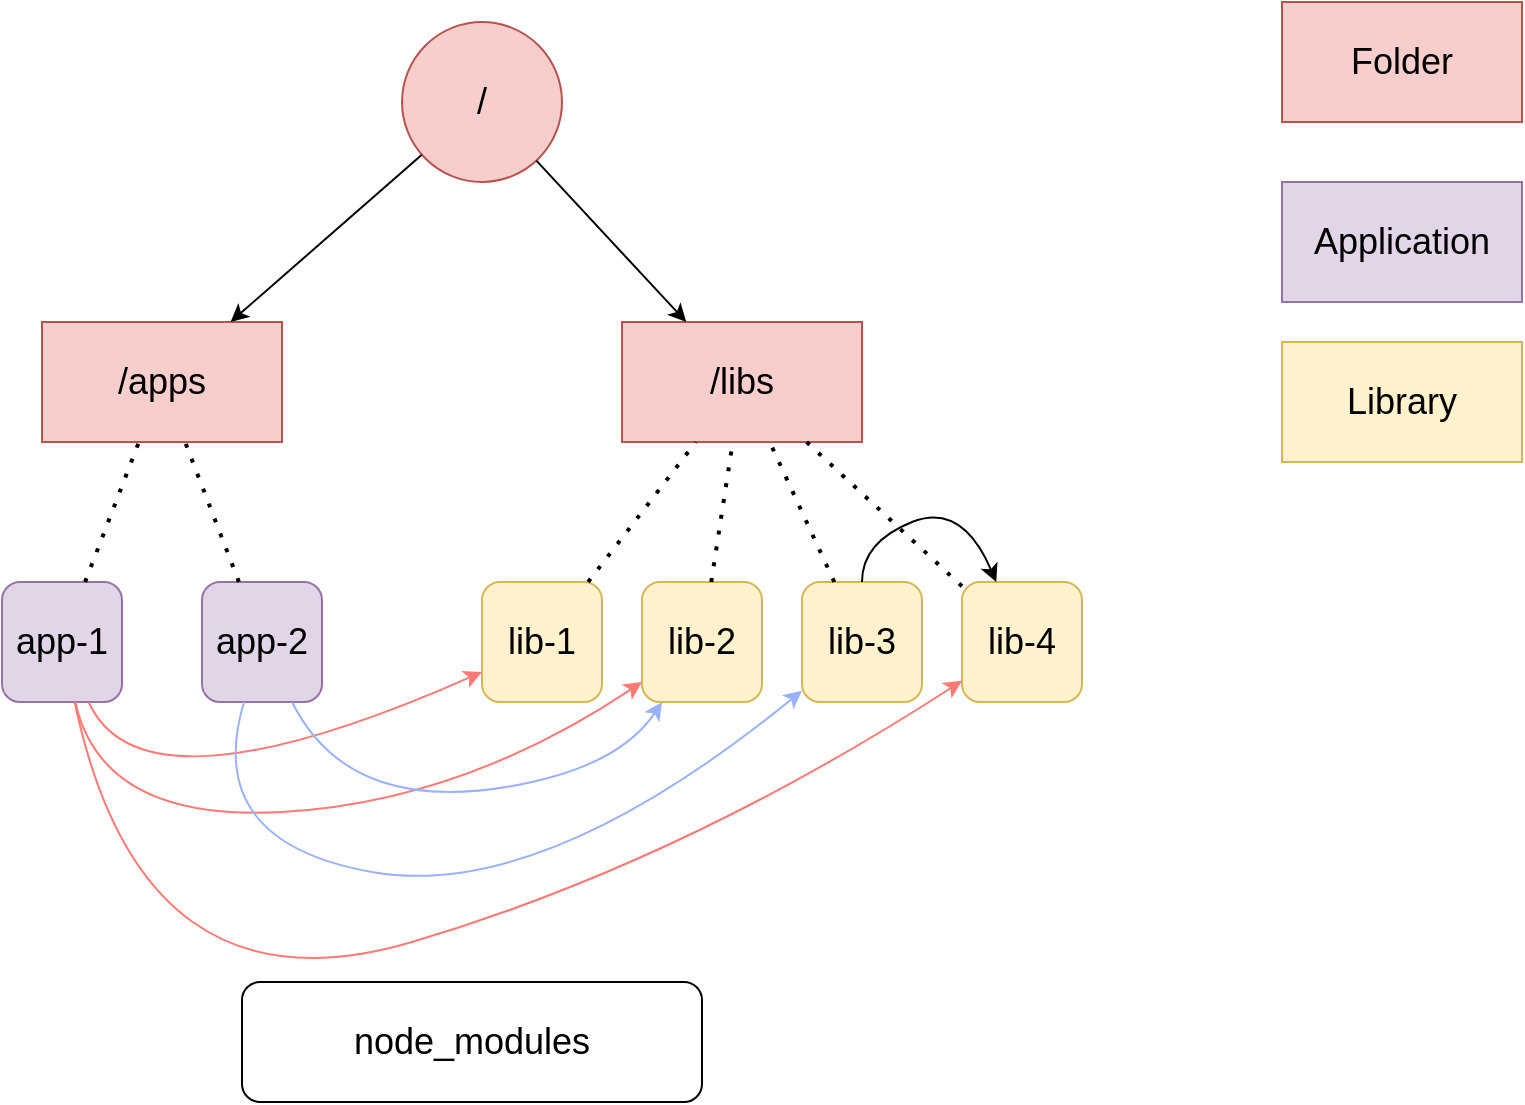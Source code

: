 <mxfile version="20.5.3" type="github">
  <diagram id="prtHgNgQTEPvFCAcTncT" name="Page-1">
    <mxGraphModel dx="946" dy="565" grid="1" gridSize="10" guides="1" tooltips="1" connect="1" arrows="1" fold="1" page="1" pageScale="1" pageWidth="827" pageHeight="1169" math="0" shadow="0">
      <root>
        <mxCell id="0" />
        <mxCell id="1" parent="0" />
        <mxCell id="lrYOXXNQL4ouZOacPgD7-1" value="&lt;font style=&quot;font-size: 18px;&quot;&gt;/&lt;/font&gt;" style="ellipse;whiteSpace=wrap;html=1;aspect=fixed;fillColor=#f8cecc;strokeColor=#b85450;" parent="1" vertex="1">
          <mxGeometry x="240" y="20" width="80" height="80" as="geometry" />
        </mxCell>
        <mxCell id="lrYOXXNQL4ouZOacPgD7-2" value="/apps" style="rounded=0;whiteSpace=wrap;html=1;fontSize=18;fillColor=#f8cecc;strokeColor=#b85450;" parent="1" vertex="1">
          <mxGeometry x="60" y="170" width="120" height="60" as="geometry" />
        </mxCell>
        <mxCell id="lrYOXXNQL4ouZOacPgD7-3" value="/libs" style="rounded=0;whiteSpace=wrap;html=1;fontSize=18;fillColor=#f8cecc;strokeColor=#b85450;" parent="1" vertex="1">
          <mxGeometry x="350" y="170" width="120" height="60" as="geometry" />
        </mxCell>
        <mxCell id="lrYOXXNQL4ouZOacPgD7-4" value="" style="endArrow=classic;html=1;rounded=0;fontSize=18;" parent="1" source="lrYOXXNQL4ouZOacPgD7-1" target="lrYOXXNQL4ouZOacPgD7-2" edge="1">
          <mxGeometry width="50" height="50" relative="1" as="geometry">
            <mxPoint x="430" y="280" as="sourcePoint" />
            <mxPoint x="480" y="230" as="targetPoint" />
          </mxGeometry>
        </mxCell>
        <mxCell id="lrYOXXNQL4ouZOacPgD7-5" value="" style="endArrow=classic;html=1;rounded=0;fontSize=18;" parent="1" source="lrYOXXNQL4ouZOacPgD7-1" target="lrYOXXNQL4ouZOacPgD7-3" edge="1">
          <mxGeometry width="50" height="50" relative="1" as="geometry">
            <mxPoint x="430" y="280" as="sourcePoint" />
            <mxPoint x="480" y="230" as="targetPoint" />
          </mxGeometry>
        </mxCell>
        <mxCell id="lrYOXXNQL4ouZOacPgD7-6" value="Folder" style="rounded=0;whiteSpace=wrap;html=1;fontSize=18;fillColor=#f8cecc;strokeColor=#b85450;" parent="1" vertex="1">
          <mxGeometry x="680" y="10" width="120" height="60" as="geometry" />
        </mxCell>
        <mxCell id="lrYOXXNQL4ouZOacPgD7-7" value="Application" style="rounded=0;whiteSpace=wrap;html=1;fontSize=18;fillColor=#e1d5e7;strokeColor=#9673a6;" parent="1" vertex="1">
          <mxGeometry x="680" y="100" width="120" height="60" as="geometry" />
        </mxCell>
        <mxCell id="lrYOXXNQL4ouZOacPgD7-8" value="Library" style="rounded=0;whiteSpace=wrap;html=1;fontSize=18;fillColor=#fff2cc;strokeColor=#d6b656;" parent="1" vertex="1">
          <mxGeometry x="680" y="180" width="120" height="60" as="geometry" />
        </mxCell>
        <mxCell id="lrYOXXNQL4ouZOacPgD7-12" value="app-1" style="rounded=1;whiteSpace=wrap;html=1;fontSize=18;fillColor=#e1d5e7;strokeColor=#9673a6;" parent="1" vertex="1">
          <mxGeometry x="40" y="300" width="60" height="60" as="geometry" />
        </mxCell>
        <mxCell id="lrYOXXNQL4ouZOacPgD7-13" value="app-2" style="rounded=1;whiteSpace=wrap;html=1;fontSize=18;fillColor=#e1d5e7;strokeColor=#9673a6;" parent="1" vertex="1">
          <mxGeometry x="140" y="300" width="60" height="60" as="geometry" />
        </mxCell>
        <mxCell id="lrYOXXNQL4ouZOacPgD7-14" value="lib-1" style="rounded=1;whiteSpace=wrap;html=1;fontSize=18;fillColor=#fff2cc;strokeColor=#d6b656;" parent="1" vertex="1">
          <mxGeometry x="280" y="300" width="60" height="60" as="geometry" />
        </mxCell>
        <mxCell id="lrYOXXNQL4ouZOacPgD7-15" value="lib-2" style="rounded=1;whiteSpace=wrap;html=1;fontSize=18;fillColor=#fff2cc;strokeColor=#d6b656;" parent="1" vertex="1">
          <mxGeometry x="360" y="300" width="60" height="60" as="geometry" />
        </mxCell>
        <mxCell id="lrYOXXNQL4ouZOacPgD7-16" value="lib-3" style="rounded=1;whiteSpace=wrap;html=1;fontSize=18;fillColor=#fff2cc;strokeColor=#d6b656;" parent="1" vertex="1">
          <mxGeometry x="440" y="300" width="60" height="60" as="geometry" />
        </mxCell>
        <mxCell id="lrYOXXNQL4ouZOacPgD7-17" value="lib-4" style="rounded=1;whiteSpace=wrap;html=1;fontSize=18;fillColor=#fff2cc;strokeColor=#d6b656;" parent="1" vertex="1">
          <mxGeometry x="520" y="300" width="60" height="60" as="geometry" />
        </mxCell>
        <mxCell id="lrYOXXNQL4ouZOacPgD7-20" value="" style="endArrow=none;dashed=1;html=1;dashPattern=1 3;strokeWidth=2;rounded=0;fontSize=18;" parent="1" source="lrYOXXNQL4ouZOacPgD7-12" target="lrYOXXNQL4ouZOacPgD7-2" edge="1">
          <mxGeometry width="50" height="50" relative="1" as="geometry">
            <mxPoint x="360" y="350" as="sourcePoint" />
            <mxPoint x="410" y="300" as="targetPoint" />
          </mxGeometry>
        </mxCell>
        <mxCell id="lrYOXXNQL4ouZOacPgD7-22" value="" style="endArrow=none;dashed=1;html=1;dashPattern=1 3;strokeWidth=2;rounded=0;fontSize=18;" parent="1" source="lrYOXXNQL4ouZOacPgD7-13" target="lrYOXXNQL4ouZOacPgD7-2" edge="1">
          <mxGeometry width="50" height="50" relative="1" as="geometry">
            <mxPoint x="91.538" y="310" as="sourcePoint" />
            <mxPoint x="118.462" y="240" as="targetPoint" />
          </mxGeometry>
        </mxCell>
        <mxCell id="lrYOXXNQL4ouZOacPgD7-23" value="" style="endArrow=none;dashed=1;html=1;dashPattern=1 3;strokeWidth=2;rounded=0;fontSize=18;" parent="1" source="lrYOXXNQL4ouZOacPgD7-14" target="lrYOXXNQL4ouZOacPgD7-3" edge="1">
          <mxGeometry width="50" height="50" relative="1" as="geometry">
            <mxPoint x="101.538" y="320" as="sourcePoint" />
            <mxPoint x="128.462" y="250" as="targetPoint" />
          </mxGeometry>
        </mxCell>
        <mxCell id="lrYOXXNQL4ouZOacPgD7-24" value="" style="endArrow=none;dashed=1;html=1;dashPattern=1 3;strokeWidth=2;rounded=0;fontSize=18;" parent="1" source="lrYOXXNQL4ouZOacPgD7-15" target="lrYOXXNQL4ouZOacPgD7-3" edge="1">
          <mxGeometry width="50" height="50" relative="1" as="geometry">
            <mxPoint x="111.538" y="330" as="sourcePoint" />
            <mxPoint x="138.462" y="260" as="targetPoint" />
          </mxGeometry>
        </mxCell>
        <mxCell id="lrYOXXNQL4ouZOacPgD7-25" value="" style="endArrow=none;dashed=1;html=1;dashPattern=1 3;strokeWidth=2;rounded=0;fontSize=18;" parent="1" source="lrYOXXNQL4ouZOacPgD7-16" target="lrYOXXNQL4ouZOacPgD7-3" edge="1">
          <mxGeometry width="50" height="50" relative="1" as="geometry">
            <mxPoint x="121.538" y="340" as="sourcePoint" />
            <mxPoint x="148.462" y="270" as="targetPoint" />
          </mxGeometry>
        </mxCell>
        <mxCell id="lrYOXXNQL4ouZOacPgD7-26" value="" style="endArrow=none;dashed=1;html=1;dashPattern=1 3;strokeWidth=2;rounded=0;fontSize=18;" parent="1" source="lrYOXXNQL4ouZOacPgD7-17" target="lrYOXXNQL4ouZOacPgD7-3" edge="1">
          <mxGeometry width="50" height="50" relative="1" as="geometry">
            <mxPoint x="131.538" y="350" as="sourcePoint" />
            <mxPoint x="158.462" y="280" as="targetPoint" />
          </mxGeometry>
        </mxCell>
        <mxCell id="lrYOXXNQL4ouZOacPgD7-27" value="" style="curved=1;endArrow=classic;html=1;rounded=0;fontSize=18;strokeColor=#FF7A75;entryX=0;entryY=0.75;entryDx=0;entryDy=0;" parent="1" source="lrYOXXNQL4ouZOacPgD7-12" target="lrYOXXNQL4ouZOacPgD7-14" edge="1">
          <mxGeometry width="50" height="50" relative="1" as="geometry">
            <mxPoint x="310" y="510" as="sourcePoint" />
            <mxPoint x="360" y="460" as="targetPoint" />
            <Array as="points">
              <mxPoint x="110" y="420" />
            </Array>
          </mxGeometry>
        </mxCell>
        <mxCell id="lrYOXXNQL4ouZOacPgD7-30" value="" style="curved=1;endArrow=classic;html=1;rounded=0;fontSize=18;strokeColor=#FF7A75;" parent="1" source="lrYOXXNQL4ouZOacPgD7-12" target="lrYOXXNQL4ouZOacPgD7-15" edge="1">
          <mxGeometry width="50" height="50" relative="1" as="geometry">
            <mxPoint x="310" y="510" as="sourcePoint" />
            <mxPoint x="360" y="460" as="targetPoint" />
            <Array as="points">
              <mxPoint x="90" y="420" />
              <mxPoint x="270" y="410" />
            </Array>
          </mxGeometry>
        </mxCell>
        <mxCell id="lrYOXXNQL4ouZOacPgD7-31" value="" style="curved=1;endArrow=classic;html=1;rounded=0;fontSize=18;strokeColor=#FF7A75;" parent="1" source="lrYOXXNQL4ouZOacPgD7-12" target="lrYOXXNQL4ouZOacPgD7-17" edge="1">
          <mxGeometry width="50" height="50" relative="1" as="geometry">
            <mxPoint x="310" y="510" as="sourcePoint" />
            <mxPoint x="360" y="460" as="targetPoint" />
            <Array as="points">
              <mxPoint x="110" y="520" />
              <mxPoint x="380" y="440" />
            </Array>
          </mxGeometry>
        </mxCell>
        <mxCell id="lrYOXXNQL4ouZOacPgD7-32" value="" style="curved=1;endArrow=classic;html=1;rounded=0;fontSize=18;strokeColor=#99B1FF;" parent="1" source="lrYOXXNQL4ouZOacPgD7-13" target="lrYOXXNQL4ouZOacPgD7-15" edge="1">
          <mxGeometry width="50" height="50" relative="1" as="geometry">
            <mxPoint x="310" y="510" as="sourcePoint" />
            <mxPoint x="360" y="460" as="targetPoint" />
            <Array as="points">
              <mxPoint x="200" y="390" />
              <mxPoint x="260" y="410" />
              <mxPoint x="350" y="390" />
            </Array>
          </mxGeometry>
        </mxCell>
        <mxCell id="lrYOXXNQL4ouZOacPgD7-33" value="" style="curved=1;endArrow=classic;html=1;rounded=0;fontSize=18;strokeColor=#99B1FF;" parent="1" source="lrYOXXNQL4ouZOacPgD7-13" target="lrYOXXNQL4ouZOacPgD7-16" edge="1">
          <mxGeometry width="50" height="50" relative="1" as="geometry">
            <mxPoint x="310" y="510" as="sourcePoint" />
            <mxPoint x="360" y="460" as="targetPoint" />
            <Array as="points">
              <mxPoint x="140" y="430" />
              <mxPoint x="310" y="460" />
            </Array>
          </mxGeometry>
        </mxCell>
        <mxCell id="sKPNFvrrKaiEt2b9BDuo-1" value="&lt;font style=&quot;font-size: 18px;&quot;&gt;node_modules&lt;/font&gt;" style="rounded=1;whiteSpace=wrap;html=1;" vertex="1" parent="1">
          <mxGeometry x="160" y="500" width="230" height="60" as="geometry" />
        </mxCell>
        <mxCell id="sKPNFvrrKaiEt2b9BDuo-3" value="" style="curved=1;endArrow=classic;html=1;rounded=0;fontSize=18;" edge="1" parent="1" source="lrYOXXNQL4ouZOacPgD7-16" target="lrYOXXNQL4ouZOacPgD7-17">
          <mxGeometry width="50" height="50" relative="1" as="geometry">
            <mxPoint x="390" y="410" as="sourcePoint" />
            <mxPoint x="440" y="360" as="targetPoint" />
            <Array as="points">
              <mxPoint x="470" y="280" />
              <mxPoint x="520" y="260" />
            </Array>
          </mxGeometry>
        </mxCell>
      </root>
    </mxGraphModel>
  </diagram>
</mxfile>
